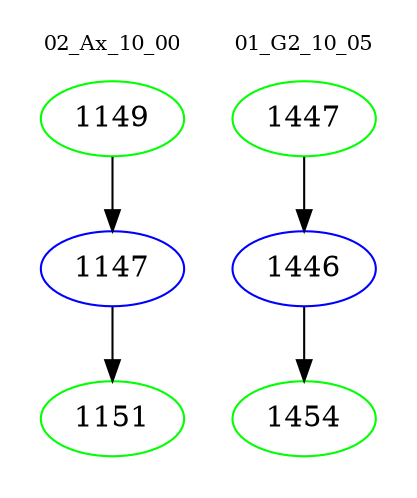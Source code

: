 digraph{
subgraph cluster_0 {
color = white
label = "02_Ax_10_00";
fontsize=10;
T0_1149 [label="1149", color="green"]
T0_1149 -> T0_1147 [color="black"]
T0_1147 [label="1147", color="blue"]
T0_1147 -> T0_1151 [color="black"]
T0_1151 [label="1151", color="green"]
}
subgraph cluster_1 {
color = white
label = "01_G2_10_05";
fontsize=10;
T1_1447 [label="1447", color="green"]
T1_1447 -> T1_1446 [color="black"]
T1_1446 [label="1446", color="blue"]
T1_1446 -> T1_1454 [color="black"]
T1_1454 [label="1454", color="green"]
}
}
